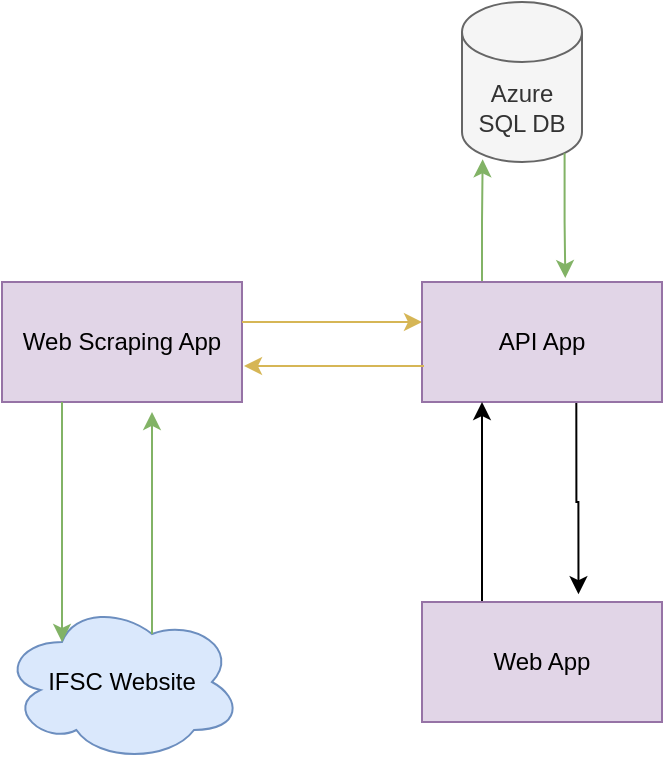 <mxfile version="24.4.8" type="device">
  <diagram name="Page-1" id="V4dXhtykW_iVcj8ncyil">
    <mxGraphModel dx="1434" dy="746" grid="1" gridSize="10" guides="1" tooltips="1" connect="1" arrows="1" fold="1" page="1" pageScale="1" pageWidth="850" pageHeight="1100" math="0" shadow="0">
      <root>
        <mxCell id="0" />
        <mxCell id="1" parent="0" />
        <mxCell id="X7vuRllo2i4CcdaBkCeJ-1" value="Web Scraping App" style="rounded=0;whiteSpace=wrap;html=1;fillColor=#e1d5e7;strokeColor=#9673a6;" parent="1" vertex="1">
          <mxGeometry x="80" y="160" width="120" height="60" as="geometry" />
        </mxCell>
        <mxCell id="X7vuRllo2i4CcdaBkCeJ-2" value="IFSC Website" style="ellipse;shape=cloud;whiteSpace=wrap;html=1;fillColor=#dae8fc;strokeColor=#6c8ebf;" parent="1" vertex="1">
          <mxGeometry x="80" y="320" width="120" height="80" as="geometry" />
        </mxCell>
        <mxCell id="X7vuRllo2i4CcdaBkCeJ-3" style="edgeStyle=orthogonalEdgeStyle;rounded=0;orthogonalLoop=1;jettySize=auto;html=1;exitX=0.25;exitY=1;exitDx=0;exitDy=0;entryX=0.25;entryY=0.25;entryDx=0;entryDy=0;entryPerimeter=0;fillColor=#d5e8d4;strokeColor=#82b366;" parent="1" source="X7vuRllo2i4CcdaBkCeJ-1" target="X7vuRllo2i4CcdaBkCeJ-2" edge="1">
          <mxGeometry relative="1" as="geometry" />
        </mxCell>
        <mxCell id="X7vuRllo2i4CcdaBkCeJ-4" style="edgeStyle=orthogonalEdgeStyle;rounded=0;orthogonalLoop=1;jettySize=auto;html=1;exitX=0.625;exitY=0.2;exitDx=0;exitDy=0;exitPerimeter=0;entryX=0.625;entryY=1.083;entryDx=0;entryDy=0;entryPerimeter=0;fillColor=#d5e8d4;strokeColor=#82b366;" parent="1" source="X7vuRllo2i4CcdaBkCeJ-2" target="X7vuRllo2i4CcdaBkCeJ-1" edge="1">
          <mxGeometry relative="1" as="geometry" />
        </mxCell>
        <mxCell id="X7vuRllo2i4CcdaBkCeJ-10" value="" style="edgeStyle=orthogonalEdgeStyle;rounded=0;orthogonalLoop=1;jettySize=auto;html=1;fillColor=#fff2cc;strokeColor=#d6b656;" parent="1" edge="1">
          <mxGeometry relative="1" as="geometry">
            <mxPoint x="200" y="180" as="sourcePoint" />
            <mxPoint x="290" y="180" as="targetPoint" />
          </mxGeometry>
        </mxCell>
        <mxCell id="X7vuRllo2i4CcdaBkCeJ-5" value="Azure SQL DB" style="shape=cylinder3;whiteSpace=wrap;html=1;boundedLbl=1;backgroundOutline=1;size=15;fillColor=#f5f5f5;fontColor=#333333;strokeColor=#666666;" parent="1" vertex="1">
          <mxGeometry x="310" y="20" width="60" height="80" as="geometry" />
        </mxCell>
        <mxCell id="X7vuRllo2i4CcdaBkCeJ-15" style="edgeStyle=orthogonalEdgeStyle;rounded=0;orthogonalLoop=1;jettySize=auto;html=1;exitX=0.643;exitY=0.994;exitDx=0;exitDy=0;entryX=0.652;entryY=-0.065;entryDx=0;entryDy=0;exitPerimeter=0;entryPerimeter=0;" parent="1" source="X7vuRllo2i4CcdaBkCeJ-7" target="X7vuRllo2i4CcdaBkCeJ-13" edge="1">
          <mxGeometry relative="1" as="geometry" />
        </mxCell>
        <mxCell id="X7vuRllo2i4CcdaBkCeJ-20" style="edgeStyle=orthogonalEdgeStyle;rounded=0;orthogonalLoop=1;jettySize=auto;html=1;exitX=0.25;exitY=0;exitDx=0;exitDy=0;entryX=0.172;entryY=0.983;entryDx=0;entryDy=0;entryPerimeter=0;fillColor=#d5e8d4;strokeColor=#82b366;" parent="1" source="X7vuRllo2i4CcdaBkCeJ-7" target="X7vuRllo2i4CcdaBkCeJ-5" edge="1">
          <mxGeometry relative="1" as="geometry">
            <mxPoint x="320" y="110" as="targetPoint" />
          </mxGeometry>
        </mxCell>
        <mxCell id="X7vuRllo2i4CcdaBkCeJ-7" value="API App" style="rounded=0;whiteSpace=wrap;html=1;fillColor=#e1d5e7;strokeColor=#9673a6;" parent="1" vertex="1">
          <mxGeometry x="290" y="160" width="120" height="60" as="geometry" />
        </mxCell>
        <mxCell id="X7vuRllo2i4CcdaBkCeJ-12" value="" style="edgeStyle=orthogonalEdgeStyle;rounded=0;orthogonalLoop=1;jettySize=auto;html=1;endArrow=none;endFill=0;startArrow=classic;startFill=1;fillColor=#fff2cc;strokeColor=#d6b656;" parent="1" edge="1">
          <mxGeometry relative="1" as="geometry">
            <mxPoint x="201" y="202" as="sourcePoint" />
            <mxPoint x="291" y="202" as="targetPoint" />
          </mxGeometry>
        </mxCell>
        <mxCell id="X7vuRllo2i4CcdaBkCeJ-14" style="edgeStyle=orthogonalEdgeStyle;rounded=0;orthogonalLoop=1;jettySize=auto;html=1;exitX=0.25;exitY=0;exitDx=0;exitDy=0;entryX=0.25;entryY=1;entryDx=0;entryDy=0;" parent="1" source="X7vuRllo2i4CcdaBkCeJ-13" target="X7vuRllo2i4CcdaBkCeJ-7" edge="1">
          <mxGeometry relative="1" as="geometry" />
        </mxCell>
        <mxCell id="X7vuRllo2i4CcdaBkCeJ-13" value="Web App" style="rounded=0;whiteSpace=wrap;html=1;fillColor=#e1d5e7;strokeColor=#9673a6;" parent="1" vertex="1">
          <mxGeometry x="290" y="320" width="120" height="60" as="geometry" />
        </mxCell>
        <mxCell id="X7vuRllo2i4CcdaBkCeJ-21" style="edgeStyle=orthogonalEdgeStyle;rounded=0;orthogonalLoop=1;jettySize=auto;html=1;exitX=0.855;exitY=1;exitDx=0;exitDy=-4.35;exitPerimeter=0;entryX=0.597;entryY=-0.033;entryDx=0;entryDy=0;entryPerimeter=0;fillColor=#d5e8d4;strokeColor=#82b366;" parent="1" source="X7vuRllo2i4CcdaBkCeJ-5" target="X7vuRllo2i4CcdaBkCeJ-7" edge="1">
          <mxGeometry relative="1" as="geometry" />
        </mxCell>
      </root>
    </mxGraphModel>
  </diagram>
</mxfile>
